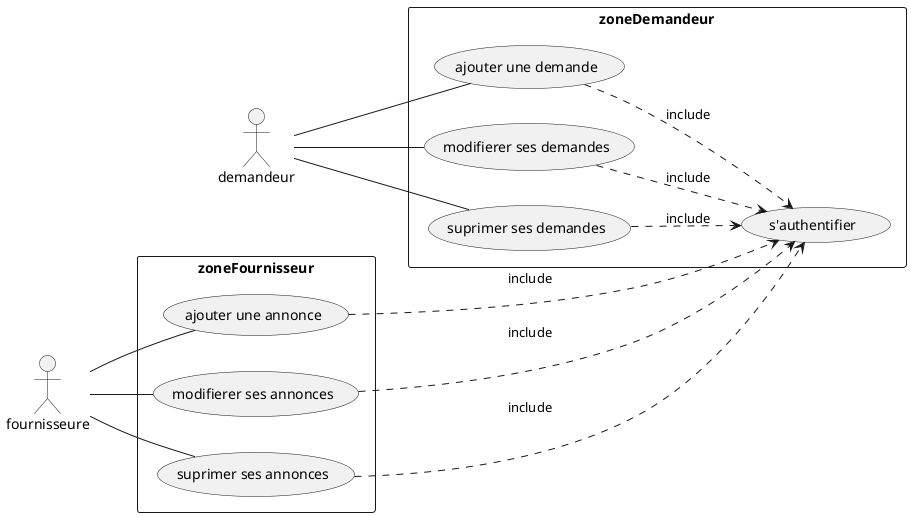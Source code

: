 @startuml useCase
left to right direction

actor "demandeur" as fc1
actor "fournisseure" as fc2

rectangle zoneDemandeur {
    usecase "ajouter une demande" as DUC1
    usecase "modifierer ses demandes" as DUC2
    usecase "suprimer ses demandes" as DUC3

    (DUC1) ..> (s'authentifier) : include
    (DUC2) ..> (s'authentifier) : include
    (DUC3) ..> (s'authentifier) : include
}

rectangle zoneFournisseur {
    usecase "ajouter une annonce" as FUC1
    usecase "modifierer ses annonces" as FUC2
    usecase "suprimer ses annonces" as FUC3

    (FUC1) ...> (s'authentifier) : include
    (FUC2) ..> (s'authentifier) : include
    (FUC3) ..> (s'authentifier) : include
}

fc1 -- DUC1
fc1 -- DUC2
fc1 -- DUC3

fc2 -- FUC1
fc2 -- FUC2
fc2 -- FUC3

@enduml

